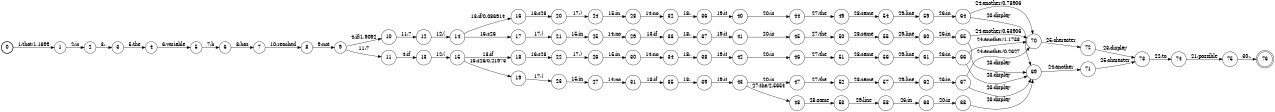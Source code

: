 digraph FST {
rankdir = LR;
size = "8.5,11";
label = "";
center = 1;
orientation = Portrait;
ranksep = "0.4";
nodesep = "0.25";
0 [label = "0", shape = circle, style = bold, fontsize = 14]
	0 -> 1 [label = "1:that/1.1699", fontsize = 14];
1 [label = "1", shape = circle, style = solid, fontsize = 14]
	1 -> 2 [label = "2:is", fontsize = 14];
2 [label = "2", shape = circle, style = solid, fontsize = 14]
	2 -> 3 [label = "3:,", fontsize = 14];
3 [label = "3", shape = circle, style = solid, fontsize = 14]
	3 -> 4 [label = "5:the", fontsize = 14];
4 [label = "4", shape = circle, style = solid, fontsize = 14]
	4 -> 5 [label = "6:variable", fontsize = 14];
5 [label = "5", shape = circle, style = solid, fontsize = 14]
	5 -> 6 [label = "7:b", fontsize = 14];
6 [label = "6", shape = circle, style = solid, fontsize = 14]
	6 -> 7 [label = "8:has", fontsize = 14];
7 [label = "7", shape = circle, style = solid, fontsize = 14]
	7 -> 8 [label = "10:reached", fontsize = 14];
8 [label = "8", shape = circle, style = solid, fontsize = 14]
	8 -> 9 [label = "9:not", fontsize = 14];
9 [label = "9", shape = circle, style = solid, fontsize = 14]
	9 -> 10 [label = "4:if/1.9092", fontsize = 14];
	9 -> 11 [label = "11:7", fontsize = 14];
10 [label = "10", shape = circle, style = solid, fontsize = 14]
	10 -> 12 [label = "11:7", fontsize = 14];
11 [label = "11", shape = circle, style = solid, fontsize = 14]
	11 -> 13 [label = "4:if", fontsize = 14];
12 [label = "12", shape = circle, style = solid, fontsize = 14]
	12 -> 14 [label = "12:(", fontsize = 14];
13 [label = "13", shape = circle, style = solid, fontsize = 14]
	13 -> 15 [label = "12:(", fontsize = 14];
14 [label = "14", shape = circle, style = solid, fontsize = 14]
	14 -> 16 [label = "13:if/0.086914", fontsize = 14];
	14 -> 17 [label = "16:s26", fontsize = 14];
15 [label = "15", shape = circle, style = solid, fontsize = 14]
	15 -> 18 [label = "13:if", fontsize = 14];
	15 -> 19 [label = "16:s26/0.21973", fontsize = 14];
16 [label = "16", shape = circle, style = solid, fontsize = 14]
	16 -> 20 [label = "16:s26", fontsize = 14];
17 [label = "17", shape = circle, style = solid, fontsize = 14]
	17 -> 21 [label = "17:)", fontsize = 14];
18 [label = "18", shape = circle, style = solid, fontsize = 14]
	18 -> 22 [label = "16:s26", fontsize = 14];
19 [label = "19", shape = circle, style = solid, fontsize = 14]
	19 -> 23 [label = "17:)", fontsize = 14];
20 [label = "20", shape = circle, style = solid, fontsize = 14]
	20 -> 24 [label = "17:)", fontsize = 14];
21 [label = "21", shape = circle, style = solid, fontsize = 14]
	21 -> 25 [label = "15:in", fontsize = 14];
22 [label = "22", shape = circle, style = solid, fontsize = 14]
	22 -> 26 [label = "17:)", fontsize = 14];
23 [label = "23", shape = circle, style = solid, fontsize = 14]
	23 -> 27 [label = "15:in", fontsize = 14];
24 [label = "24", shape = circle, style = solid, fontsize = 14]
	24 -> 28 [label = "15:in", fontsize = 14];
25 [label = "25", shape = circle, style = solid, fontsize = 14]
	25 -> 29 [label = "14:no", fontsize = 14];
26 [label = "26", shape = circle, style = solid, fontsize = 14]
	26 -> 30 [label = "15:in", fontsize = 14];
27 [label = "27", shape = circle, style = solid, fontsize = 14]
	27 -> 31 [label = "14:no", fontsize = 14];
28 [label = "28", shape = circle, style = solid, fontsize = 14]
	28 -> 32 [label = "14:no", fontsize = 14];
29 [label = "29", shape = circle, style = solid, fontsize = 14]
	29 -> 33 [label = "13:if", fontsize = 14];
30 [label = "30", shape = circle, style = solid, fontsize = 14]
	30 -> 34 [label = "14:no", fontsize = 14];
31 [label = "31", shape = circle, style = solid, fontsize = 14]
	31 -> 35 [label = "13:if", fontsize = 14];
32 [label = "32", shape = circle, style = solid, fontsize = 14]
	32 -> 36 [label = "18:,", fontsize = 14];
33 [label = "33", shape = circle, style = solid, fontsize = 14]
	33 -> 37 [label = "18:,", fontsize = 14];
34 [label = "34", shape = circle, style = solid, fontsize = 14]
	34 -> 38 [label = "18:,", fontsize = 14];
35 [label = "35", shape = circle, style = solid, fontsize = 14]
	35 -> 39 [label = "18:,", fontsize = 14];
36 [label = "36", shape = circle, style = solid, fontsize = 14]
	36 -> 40 [label = "19:it", fontsize = 14];
37 [label = "37", shape = circle, style = solid, fontsize = 14]
	37 -> 41 [label = "19:it", fontsize = 14];
38 [label = "38", shape = circle, style = solid, fontsize = 14]
	38 -> 42 [label = "19:it", fontsize = 14];
39 [label = "39", shape = circle, style = solid, fontsize = 14]
	39 -> 43 [label = "19:it", fontsize = 14];
40 [label = "40", shape = circle, style = solid, fontsize = 14]
	40 -> 44 [label = "20:is", fontsize = 14];
41 [label = "41", shape = circle, style = solid, fontsize = 14]
	41 -> 45 [label = "20:is", fontsize = 14];
42 [label = "42", shape = circle, style = solid, fontsize = 14]
	42 -> 46 [label = "20:is", fontsize = 14];
43 [label = "43", shape = circle, style = solid, fontsize = 14]
	43 -> 47 [label = "20:is", fontsize = 14];
	43 -> 48 [label = "27:the/2.5654", fontsize = 14];
44 [label = "44", shape = circle, style = solid, fontsize = 14]
	44 -> 49 [label = "27:the", fontsize = 14];
45 [label = "45", shape = circle, style = solid, fontsize = 14]
	45 -> 50 [label = "27:the", fontsize = 14];
46 [label = "46", shape = circle, style = solid, fontsize = 14]
	46 -> 51 [label = "27:the", fontsize = 14];
47 [label = "47", shape = circle, style = solid, fontsize = 14]
	47 -> 52 [label = "27:the", fontsize = 14];
48 [label = "48", shape = circle, style = solid, fontsize = 14]
	48 -> 53 [label = "28:same", fontsize = 14];
49 [label = "49", shape = circle, style = solid, fontsize = 14]
	49 -> 54 [label = "28:same", fontsize = 14];
50 [label = "50", shape = circle, style = solid, fontsize = 14]
	50 -> 55 [label = "28:same", fontsize = 14];
51 [label = "51", shape = circle, style = solid, fontsize = 14]
	51 -> 56 [label = "28:same", fontsize = 14];
52 [label = "52", shape = circle, style = solid, fontsize = 14]
	52 -> 57 [label = "28:same", fontsize = 14];
53 [label = "53", shape = circle, style = solid, fontsize = 14]
	53 -> 58 [label = "29:line", fontsize = 14];
54 [label = "54", shape = circle, style = solid, fontsize = 14]
	54 -> 59 [label = "29:line", fontsize = 14];
55 [label = "55", shape = circle, style = solid, fontsize = 14]
	55 -> 60 [label = "29:line", fontsize = 14];
56 [label = "56", shape = circle, style = solid, fontsize = 14]
	56 -> 61 [label = "29:line", fontsize = 14];
57 [label = "57", shape = circle, style = solid, fontsize = 14]
	57 -> 62 [label = "29:line", fontsize = 14];
58 [label = "58", shape = circle, style = solid, fontsize = 14]
	58 -> 63 [label = "26:in", fontsize = 14];
59 [label = "59", shape = circle, style = solid, fontsize = 14]
	59 -> 64 [label = "26:in", fontsize = 14];
60 [label = "60", shape = circle, style = solid, fontsize = 14]
	60 -> 65 [label = "26:in", fontsize = 14];
61 [label = "61", shape = circle, style = solid, fontsize = 14]
	61 -> 66 [label = "26:in", fontsize = 14];
62 [label = "62", shape = circle, style = solid, fontsize = 14]
	62 -> 67 [label = "26:in", fontsize = 14];
63 [label = "63", shape = circle, style = solid, fontsize = 14]
	63 -> 68 [label = "20:is", fontsize = 14];
64 [label = "64", shape = circle, style = solid, fontsize = 14]
	64 -> 69 [label = "23:display", fontsize = 14];
	64 -> 70 [label = "24:another/0.78906", fontsize = 14];
65 [label = "65", shape = circle, style = solid, fontsize = 14]
	65 -> 69 [label = "23:display", fontsize = 14];
	65 -> 70 [label = "24:another/0.53906", fontsize = 14];
66 [label = "66", shape = circle, style = solid, fontsize = 14]
	66 -> 69 [label = "23:display", fontsize = 14];
	66 -> 70 [label = "24:another/1.1758", fontsize = 14];
67 [label = "67", shape = circle, style = solid, fontsize = 14]
	67 -> 69 [label = "23:display", fontsize = 14];
	67 -> 70 [label = "24:another/0.2627", fontsize = 14];
68 [label = "68", shape = circle, style = solid, fontsize = 14]
	68 -> 69 [label = "23:display", fontsize = 14];
69 [label = "69", shape = circle, style = solid, fontsize = 14]
	69 -> 71 [label = "24:another", fontsize = 14];
70 [label = "70", shape = circle, style = solid, fontsize = 14]
	70 -> 72 [label = "25:character", fontsize = 14];
71 [label = "71", shape = circle, style = solid, fontsize = 14]
	71 -> 73 [label = "25:character", fontsize = 14];
72 [label = "72", shape = circle, style = solid, fontsize = 14]
	72 -> 73 [label = "23:display", fontsize = 14];
73 [label = "73", shape = circle, style = solid, fontsize = 14]
	73 -> 74 [label = "22:to", fontsize = 14];
74 [label = "74", shape = circle, style = solid, fontsize = 14]
	74 -> 75 [label = "21:possible", fontsize = 14];
75 [label = "75", shape = circle, style = solid, fontsize = 14]
	75 -> 76 [label = "30:.", fontsize = 14];
76 [label = "76", shape = doublecircle, style = solid, fontsize = 14]
}
